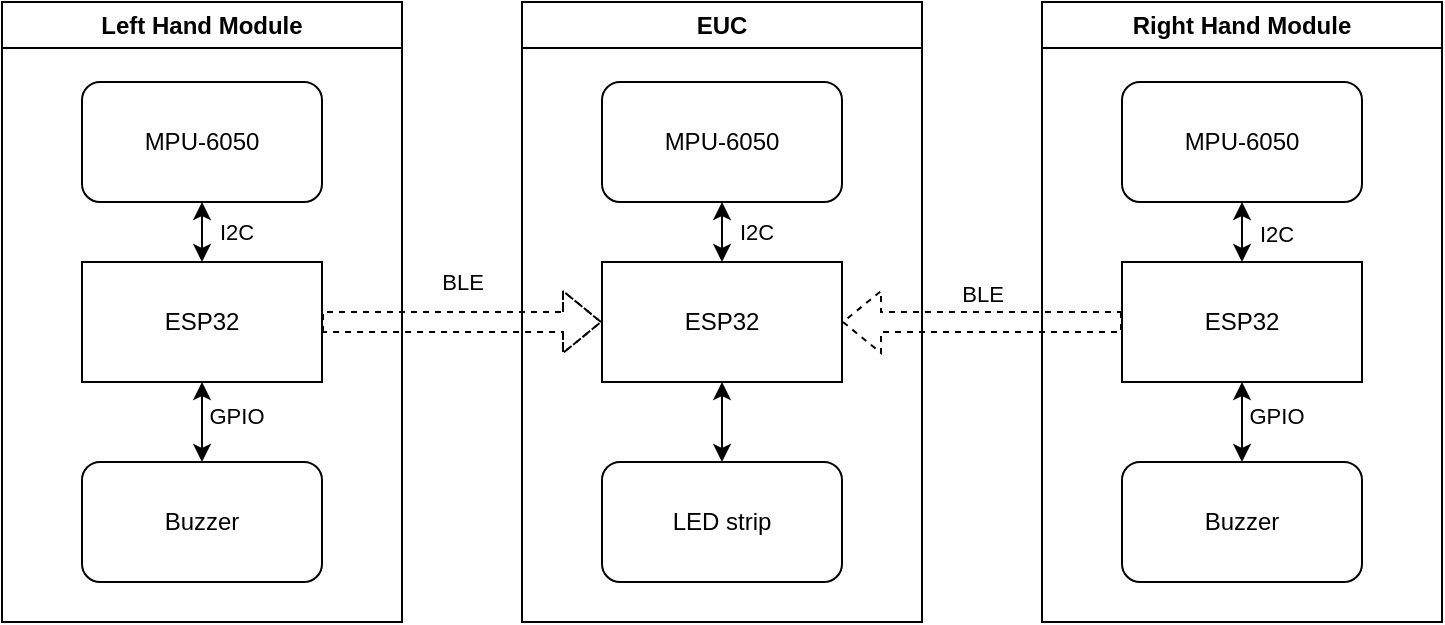 <mxfile>
    <diagram name="Page-1" id="RwInKWgxSHOYMCkuj2Ta">
        <mxGraphModel dx="743" dy="536" grid="1" gridSize="10" guides="1" tooltips="1" connect="1" arrows="1" fold="1" page="1" pageScale="1" pageWidth="850" pageHeight="1100" math="0" shadow="0">
            <root>
                <mxCell id="0"/>
                <mxCell id="1" parent="0"/>
                <mxCell id="iLrRrVlQhxh5jhxF18LM-2" value="EUC" style="swimlane;whiteSpace=wrap;html=1;" parent="1" vertex="1">
                    <mxGeometry x="310" y="40" width="200" height="310" as="geometry"/>
                </mxCell>
                <mxCell id="iLrRrVlQhxh5jhxF18LM-9" value="MPU-6050" style="rounded=1;whiteSpace=wrap;html=1;" parent="iLrRrVlQhxh5jhxF18LM-2" vertex="1">
                    <mxGeometry x="40" y="40" width="120" height="60" as="geometry"/>
                </mxCell>
                <mxCell id="iLrRrVlQhxh5jhxF18LM-1" value="ESP32" style="rounded=0;whiteSpace=wrap;html=1;" parent="iLrRrVlQhxh5jhxF18LM-2" vertex="1">
                    <mxGeometry x="40" y="130" width="120" height="60" as="geometry"/>
                </mxCell>
                <mxCell id="6" value="" style="endArrow=classic;startArrow=classic;html=1;rounded=0;" edge="1" parent="iLrRrVlQhxh5jhxF18LM-2" source="iLrRrVlQhxh5jhxF18LM-1" target="iLrRrVlQhxh5jhxF18LM-9">
                    <mxGeometry width="50" height="50" relative="1" as="geometry">
                        <mxPoint x="80" y="120" as="sourcePoint"/>
                        <mxPoint x="80" y="90" as="targetPoint"/>
                    </mxGeometry>
                </mxCell>
                <mxCell id="7" value="I2C" style="edgeLabel;html=1;align=center;verticalAlign=middle;resizable=0;points=[];" vertex="1" connectable="0" parent="6">
                    <mxGeometry x="0.343" relative="1" as="geometry">
                        <mxPoint x="17" y="5" as="offset"/>
                    </mxGeometry>
                </mxCell>
                <mxCell id="12" value="LED strip" style="rounded=1;whiteSpace=wrap;html=1;" vertex="1" parent="iLrRrVlQhxh5jhxF18LM-2">
                    <mxGeometry x="40" y="230" width="120" height="60" as="geometry"/>
                </mxCell>
                <mxCell id="13" value="" style="endArrow=classic;startArrow=classic;html=1;rounded=0;" edge="1" parent="iLrRrVlQhxh5jhxF18LM-2" source="iLrRrVlQhxh5jhxF18LM-1" target="12">
                    <mxGeometry width="50" height="50" relative="1" as="geometry">
                        <mxPoint x="110.0" y="140" as="sourcePoint"/>
                        <mxPoint x="110.0" y="110" as="targetPoint"/>
                    </mxGeometry>
                </mxCell>
                <mxCell id="14" value="&lt;div style=&quot;font-family: Consolas, &amp;quot;Courier New&amp;quot;, monospace; line-height: 19px;&quot;&gt;&lt;font style=&quot;font-size: 12px;&quot; color=&quot;#ffffff&quot;&gt;NEO GRBW/KHZ800&lt;/font&gt;&lt;/div&gt;" style="edgeLabel;html=1;align=center;verticalAlign=middle;resizable=0;points=[];labelBackgroundColor=none;" vertex="1" connectable="0" parent="13">
                    <mxGeometry x="0.343" relative="1" as="geometry">
                        <mxPoint x="25" y="-7" as="offset"/>
                    </mxGeometry>
                </mxCell>
                <mxCell id="iLrRrVlQhxh5jhxF18LM-3" value="Left Hand Module" style="swimlane;whiteSpace=wrap;html=1;" parent="1" vertex="1">
                    <mxGeometry x="50" y="40" width="200" height="310" as="geometry"/>
                </mxCell>
                <mxCell id="iLrRrVlQhxh5jhxF18LM-5" value="ESP32" style="rounded=0;whiteSpace=wrap;html=1;" parent="iLrRrVlQhxh5jhxF18LM-3" vertex="1">
                    <mxGeometry x="40" y="130" width="120" height="60" as="geometry"/>
                </mxCell>
                <mxCell id="iLrRrVlQhxh5jhxF18LM-7" value="MPU-6050" style="rounded=1;whiteSpace=wrap;html=1;" parent="iLrRrVlQhxh5jhxF18LM-3" vertex="1">
                    <mxGeometry x="40" y="40" width="120" height="60" as="geometry"/>
                </mxCell>
                <mxCell id="iLrRrVlQhxh5jhxF18LM-13" value="" style="endArrow=classic;startArrow=classic;html=1;rounded=0;" parent="iLrRrVlQhxh5jhxF18LM-3" source="iLrRrVlQhxh5jhxF18LM-5" target="iLrRrVlQhxh5jhxF18LM-7" edge="1">
                    <mxGeometry width="50" height="50" relative="1" as="geometry">
                        <mxPoint x="60" y="360" as="sourcePoint"/>
                        <mxPoint x="110" y="310" as="targetPoint"/>
                    </mxGeometry>
                </mxCell>
                <mxCell id="4" value="I2C" style="edgeLabel;html=1;align=center;verticalAlign=middle;resizable=0;points=[];" vertex="1" connectable="0" parent="iLrRrVlQhxh5jhxF18LM-13">
                    <mxGeometry x="0.343" relative="1" as="geometry">
                        <mxPoint x="17" y="5" as="offset"/>
                    </mxGeometry>
                </mxCell>
                <mxCell id="18" value="Buzzer" style="rounded=1;whiteSpace=wrap;html=1;" vertex="1" parent="iLrRrVlQhxh5jhxF18LM-3">
                    <mxGeometry x="40" y="230" width="120" height="60" as="geometry"/>
                </mxCell>
                <mxCell id="19" value="" style="endArrow=classic;startArrow=classic;html=1;rounded=0;" edge="1" parent="iLrRrVlQhxh5jhxF18LM-3" source="18" target="iLrRrVlQhxh5jhxF18LM-5">
                    <mxGeometry width="50" height="50" relative="1" as="geometry">
                        <mxPoint x="-460" y="100" as="sourcePoint"/>
                        <mxPoint x="100.0" y="190" as="targetPoint"/>
                    </mxGeometry>
                </mxCell>
                <mxCell id="20" value="GPIO" style="edgeLabel;html=1;align=center;verticalAlign=middle;resizable=0;points=[];" vertex="1" connectable="0" parent="19">
                    <mxGeometry x="0.645" relative="1" as="geometry">
                        <mxPoint x="17" y="10" as="offset"/>
                    </mxGeometry>
                </mxCell>
                <mxCell id="iLrRrVlQhxh5jhxF18LM-4" value="Right Hand Module" style="swimlane;whiteSpace=wrap;html=1;" parent="1" vertex="1">
                    <mxGeometry x="570" y="40" width="200" height="310" as="geometry"/>
                </mxCell>
                <mxCell id="iLrRrVlQhxh5jhxF18LM-6" value="ESP32" style="rounded=0;whiteSpace=wrap;html=1;" parent="iLrRrVlQhxh5jhxF18LM-4" vertex="1">
                    <mxGeometry x="40" y="130" width="120" height="60" as="geometry"/>
                </mxCell>
                <mxCell id="iLrRrVlQhxh5jhxF18LM-8" value="MPU-6050" style="rounded=1;whiteSpace=wrap;html=1;" parent="iLrRrVlQhxh5jhxF18LM-4" vertex="1">
                    <mxGeometry x="40" y="40" width="120" height="60" as="geometry"/>
                </mxCell>
                <mxCell id="iLrRrVlQhxh5jhxF18LM-15" value="" style="endArrow=classic;startArrow=classic;html=1;rounded=0;" parent="iLrRrVlQhxh5jhxF18LM-4" source="iLrRrVlQhxh5jhxF18LM-6" target="iLrRrVlQhxh5jhxF18LM-8" edge="1">
                    <mxGeometry width="50" height="50" relative="1" as="geometry">
                        <mxPoint x="-150" y="130" as="sourcePoint"/>
                        <mxPoint x="-150" y="100" as="targetPoint"/>
                    </mxGeometry>
                </mxCell>
                <mxCell id="5" value="I2C" style="edgeLabel;html=1;align=center;verticalAlign=middle;resizable=0;points=[];" vertex="1" connectable="0" parent="iLrRrVlQhxh5jhxF18LM-15">
                    <mxGeometry x="0.645" relative="1" as="geometry">
                        <mxPoint x="17" y="10" as="offset"/>
                    </mxGeometry>
                </mxCell>
                <mxCell id="15" value="Buzzer" style="rounded=1;whiteSpace=wrap;html=1;" vertex="1" parent="iLrRrVlQhxh5jhxF18LM-4">
                    <mxGeometry x="40" y="230" width="120" height="60" as="geometry"/>
                </mxCell>
                <mxCell id="16" value="" style="endArrow=classic;startArrow=classic;html=1;rounded=0;" edge="1" parent="iLrRrVlQhxh5jhxF18LM-4" source="15" target="iLrRrVlQhxh5jhxF18LM-6">
                    <mxGeometry width="50" height="50" relative="1" as="geometry">
                        <mxPoint x="110" y="140" as="sourcePoint"/>
                        <mxPoint x="110" y="110" as="targetPoint"/>
                    </mxGeometry>
                </mxCell>
                <mxCell id="17" value="GPIO" style="edgeLabel;html=1;align=center;verticalAlign=middle;resizable=0;points=[];" vertex="1" connectable="0" parent="16">
                    <mxGeometry x="0.645" relative="1" as="geometry">
                        <mxPoint x="17" y="10" as="offset"/>
                    </mxGeometry>
                </mxCell>
                <mxCell id="iLrRrVlQhxh5jhxF18LM-12" value="" style="shape=flexArrow;endArrow=classic;html=1;rounded=0;dashed=1;" parent="1" source="iLrRrVlQhxh5jhxF18LM-5" target="iLrRrVlQhxh5jhxF18LM-1" edge="1">
                    <mxGeometry width="50" height="50" relative="1" as="geometry">
                        <mxPoint x="630" y="210" as="sourcePoint"/>
                        <mxPoint x="480" y="210" as="targetPoint"/>
                        <Array as="points">
                            <mxPoint x="280" y="200"/>
                        </Array>
                    </mxGeometry>
                </mxCell>
                <mxCell id="8" value="BLE" style="edgeLabel;html=1;align=center;verticalAlign=middle;resizable=0;points=[];" vertex="1" connectable="0" parent="iLrRrVlQhxh5jhxF18LM-12">
                    <mxGeometry x="-0.269" y="3" relative="1" as="geometry">
                        <mxPoint x="19" y="-17" as="offset"/>
                    </mxGeometry>
                </mxCell>
                <mxCell id="9" value="" style="shape=flexArrow;endArrow=classic;html=1;rounded=0;dashed=1;" edge="1" parent="1" source="iLrRrVlQhxh5jhxF18LM-6" target="iLrRrVlQhxh5jhxF18LM-1">
                    <mxGeometry width="50" height="50" relative="1" as="geometry">
                        <mxPoint x="560" y="280" as="sourcePoint"/>
                        <mxPoint x="360" y="210" as="targetPoint"/>
                        <Array as="points"/>
                    </mxGeometry>
                </mxCell>
                <mxCell id="10" value="BLE" style="edgeLabel;html=1;align=center;verticalAlign=middle;resizable=0;points=[];" vertex="1" connectable="0" parent="9">
                    <mxGeometry x="-0.269" y="3" relative="1" as="geometry">
                        <mxPoint x="-19" y="-17" as="offset"/>
                    </mxGeometry>
                </mxCell>
            </root>
        </mxGraphModel>
    </diagram>
</mxfile>